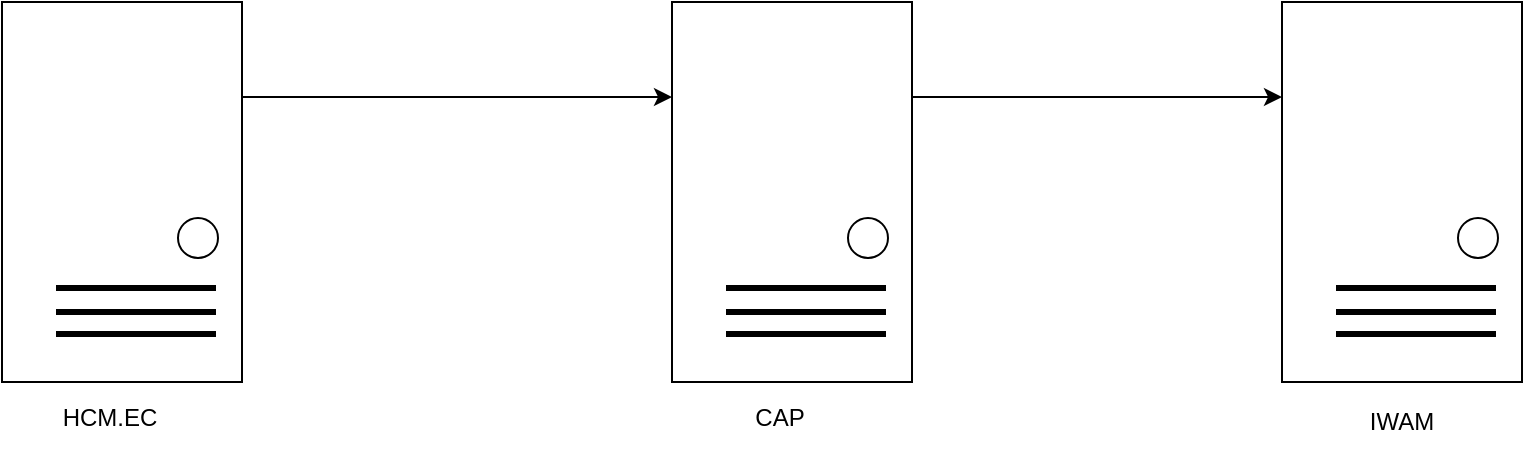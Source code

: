 <mxfile version="21.6.8" type="github" pages="2">
  <diagram id="i5fcbizfy0IXlPW4B0TW" name="Page-1">
    <mxGraphModel dx="2074" dy="1124" grid="1" gridSize="20" guides="1" tooltips="1" connect="1" arrows="1" fold="1" page="1" pageScale="1" pageWidth="850" pageHeight="1100" math="0" shadow="0">
      <root>
        <mxCell id="0" />
        <mxCell id="1" parent="0" />
        <mxCell id="L5YEwd3Twn-e9qp4H_Mx-68" style="edgeStyle=orthogonalEdgeStyle;rounded=0;orthogonalLoop=1;jettySize=auto;html=1;exitX=1;exitY=0.25;exitDx=0;exitDy=0;entryX=0;entryY=0.25;entryDx=0;entryDy=0;" edge="1" parent="1" source="L5YEwd3Twn-e9qp4H_Mx-48" target="L5YEwd3Twn-e9qp4H_Mx-54">
          <mxGeometry relative="1" as="geometry" />
        </mxCell>
        <mxCell id="L5YEwd3Twn-e9qp4H_Mx-48" value="" style="rounded=0;whiteSpace=wrap;html=1;" vertex="1" parent="1">
          <mxGeometry x="80" y="340" width="120" height="190" as="geometry" />
        </mxCell>
        <mxCell id="L5YEwd3Twn-e9qp4H_Mx-49" value="" style="ellipse;whiteSpace=wrap;html=1;aspect=fixed;direction=south;" vertex="1" parent="1">
          <mxGeometry x="168" y="448" width="20" height="20" as="geometry" />
        </mxCell>
        <mxCell id="L5YEwd3Twn-e9qp4H_Mx-50" value="HCM.EC" style="text;html=1;strokeColor=none;fillColor=none;align=center;verticalAlign=middle;whiteSpace=wrap;rounded=0;" vertex="1" parent="1">
          <mxGeometry x="104" y="533" width="60" height="30" as="geometry" />
        </mxCell>
        <mxCell id="L5YEwd3Twn-e9qp4H_Mx-51" value="" style="endArrow=none;html=1;rounded=0;align=center;strokeWidth=3;" edge="1" parent="1">
          <mxGeometry width="50" height="50" relative="1" as="geometry">
            <mxPoint x="107" y="483" as="sourcePoint" />
            <mxPoint x="187" y="483" as="targetPoint" />
          </mxGeometry>
        </mxCell>
        <mxCell id="L5YEwd3Twn-e9qp4H_Mx-52" value="" style="endArrow=none;html=1;rounded=0;align=center;strokeWidth=3;" edge="1" parent="1">
          <mxGeometry width="50" height="50" relative="1" as="geometry">
            <mxPoint x="107" y="495" as="sourcePoint" />
            <mxPoint x="187" y="495" as="targetPoint" />
          </mxGeometry>
        </mxCell>
        <mxCell id="L5YEwd3Twn-e9qp4H_Mx-53" value="" style="endArrow=none;html=1;rounded=0;align=center;strokeWidth=3;" edge="1" parent="1">
          <mxGeometry width="50" height="50" relative="1" as="geometry">
            <mxPoint x="107" y="506" as="sourcePoint" />
            <mxPoint x="187" y="506" as="targetPoint" />
          </mxGeometry>
        </mxCell>
        <mxCell id="L5YEwd3Twn-e9qp4H_Mx-70" style="edgeStyle=orthogonalEdgeStyle;rounded=0;orthogonalLoop=1;jettySize=auto;html=1;exitX=1;exitY=0.25;exitDx=0;exitDy=0;entryX=0;entryY=0.25;entryDx=0;entryDy=0;" edge="1" parent="1" source="L5YEwd3Twn-e9qp4H_Mx-54" target="L5YEwd3Twn-e9qp4H_Mx-60">
          <mxGeometry relative="1" as="geometry" />
        </mxCell>
        <mxCell id="L5YEwd3Twn-e9qp4H_Mx-54" value="" style="rounded=0;whiteSpace=wrap;html=1;" vertex="1" parent="1">
          <mxGeometry x="415" y="340" width="120" height="190" as="geometry" />
        </mxCell>
        <mxCell id="L5YEwd3Twn-e9qp4H_Mx-55" value="" style="ellipse;whiteSpace=wrap;html=1;aspect=fixed;direction=south;" vertex="1" parent="1">
          <mxGeometry x="503" y="448" width="20" height="20" as="geometry" />
        </mxCell>
        <mxCell id="L5YEwd3Twn-e9qp4H_Mx-56" value="CAP" style="text;html=1;strokeColor=none;fillColor=none;align=center;verticalAlign=middle;whiteSpace=wrap;rounded=0;" vertex="1" parent="1">
          <mxGeometry x="439" y="533" width="60" height="30" as="geometry" />
        </mxCell>
        <mxCell id="L5YEwd3Twn-e9qp4H_Mx-57" value="" style="endArrow=none;html=1;rounded=0;align=center;strokeWidth=3;" edge="1" parent="1">
          <mxGeometry width="50" height="50" relative="1" as="geometry">
            <mxPoint x="442" y="483" as="sourcePoint" />
            <mxPoint x="522" y="483" as="targetPoint" />
          </mxGeometry>
        </mxCell>
        <mxCell id="L5YEwd3Twn-e9qp4H_Mx-58" value="" style="endArrow=none;html=1;rounded=0;align=center;strokeWidth=3;" edge="1" parent="1">
          <mxGeometry width="50" height="50" relative="1" as="geometry">
            <mxPoint x="442" y="495" as="sourcePoint" />
            <mxPoint x="522" y="495" as="targetPoint" />
          </mxGeometry>
        </mxCell>
        <mxCell id="L5YEwd3Twn-e9qp4H_Mx-59" value="" style="endArrow=none;html=1;rounded=0;align=center;strokeWidth=3;" edge="1" parent="1">
          <mxGeometry width="50" height="50" relative="1" as="geometry">
            <mxPoint x="442" y="506" as="sourcePoint" />
            <mxPoint x="522" y="506" as="targetPoint" />
          </mxGeometry>
        </mxCell>
        <mxCell id="L5YEwd3Twn-e9qp4H_Mx-60" value="" style="rounded=0;whiteSpace=wrap;html=1;" vertex="1" parent="1">
          <mxGeometry x="720" y="340" width="120" height="190" as="geometry" />
        </mxCell>
        <mxCell id="L5YEwd3Twn-e9qp4H_Mx-61" value="" style="ellipse;whiteSpace=wrap;html=1;aspect=fixed;direction=south;" vertex="1" parent="1">
          <mxGeometry x="808" y="448" width="20" height="20" as="geometry" />
        </mxCell>
        <mxCell id="L5YEwd3Twn-e9qp4H_Mx-62" value="IWAM" style="text;html=1;strokeColor=none;fillColor=none;align=center;verticalAlign=middle;whiteSpace=wrap;rounded=0;" vertex="1" parent="1">
          <mxGeometry x="750" y="535" width="60" height="30" as="geometry" />
        </mxCell>
        <mxCell id="L5YEwd3Twn-e9qp4H_Mx-63" value="" style="endArrow=none;html=1;rounded=0;align=center;strokeWidth=3;" edge="1" parent="1">
          <mxGeometry width="50" height="50" relative="1" as="geometry">
            <mxPoint x="747" y="483" as="sourcePoint" />
            <mxPoint x="827" y="483" as="targetPoint" />
          </mxGeometry>
        </mxCell>
        <mxCell id="L5YEwd3Twn-e9qp4H_Mx-64" value="" style="endArrow=none;html=1;rounded=0;align=center;strokeWidth=3;" edge="1" parent="1">
          <mxGeometry width="50" height="50" relative="1" as="geometry">
            <mxPoint x="747" y="495" as="sourcePoint" />
            <mxPoint x="827" y="495" as="targetPoint" />
          </mxGeometry>
        </mxCell>
        <mxCell id="L5YEwd3Twn-e9qp4H_Mx-65" value="" style="endArrow=none;html=1;rounded=0;align=center;strokeWidth=3;" edge="1" parent="1">
          <mxGeometry width="50" height="50" relative="1" as="geometry">
            <mxPoint x="747" y="506" as="sourcePoint" />
            <mxPoint x="827" y="506" as="targetPoint" />
          </mxGeometry>
        </mxCell>
      </root>
    </mxGraphModel>
  </diagram>
  <diagram id="8AZRGhuMNjotM4qLdo41" name="Page-2">
    <mxGraphModel dx="1290" dy="549" grid="1" gridSize="10" guides="1" tooltips="1" connect="1" arrows="1" fold="1" page="1" pageScale="1" pageWidth="850" pageHeight="1100" math="0" shadow="0">
      <root>
        <mxCell id="0" />
        <mxCell id="1" parent="0" />
      </root>
    </mxGraphModel>
  </diagram>
</mxfile>
